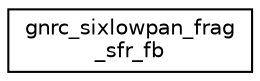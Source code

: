 digraph "Graphical Class Hierarchy"
{
 // LATEX_PDF_SIZE
  edge [fontname="Helvetica",fontsize="10",labelfontname="Helvetica",labelfontsize="10"];
  node [fontname="Helvetica",fontsize="10",shape=record];
  rankdir="LR";
  Node0 [label="gnrc_sixlowpan_frag\l_sfr_fb",height=0.2,width=0.4,color="black", fillcolor="white", style="filled",URL="$structgnrc__sixlowpan__frag__sfr__fb.html",tooltip="Extension for 6LoWPAN fragmentation buffer for selective fragment recovery."];
}
